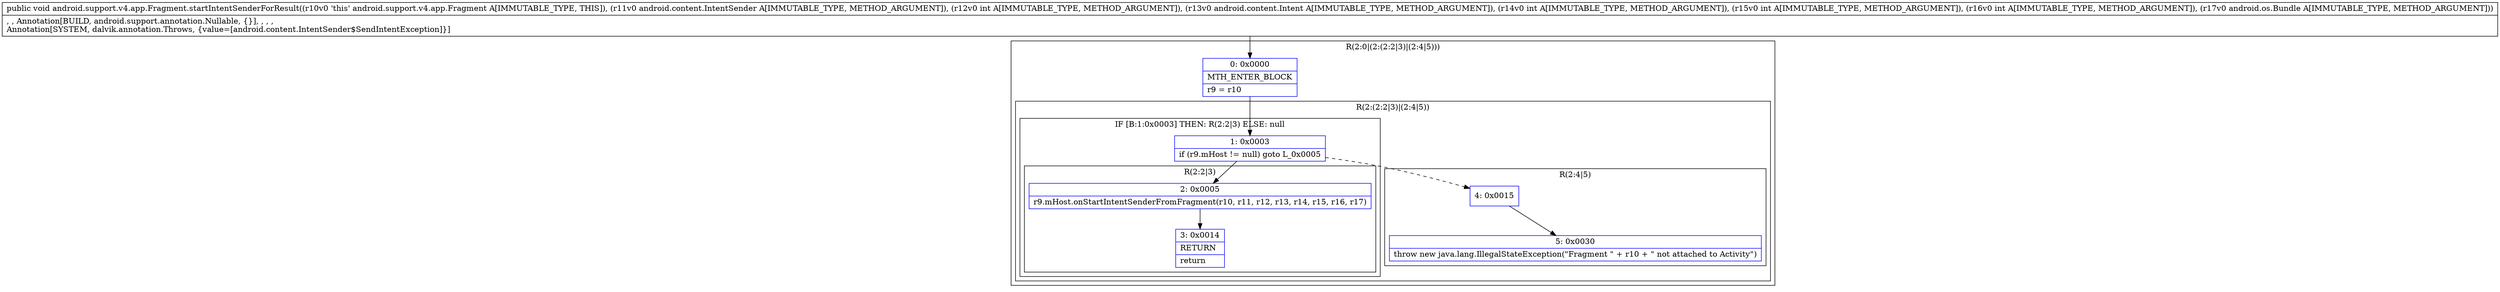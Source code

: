 digraph "CFG forandroid.support.v4.app.Fragment.startIntentSenderForResult(Landroid\/content\/IntentSender;ILandroid\/content\/Intent;IIILandroid\/os\/Bundle;)V" {
subgraph cluster_Region_682983511 {
label = "R(2:0|(2:(2:2|3)|(2:4|5)))";
node [shape=record,color=blue];
Node_0 [shape=record,label="{0\:\ 0x0000|MTH_ENTER_BLOCK\l|r9 = r10\l}"];
subgraph cluster_Region_136357926 {
label = "R(2:(2:2|3)|(2:4|5))";
node [shape=record,color=blue];
subgraph cluster_IfRegion_1404504206 {
label = "IF [B:1:0x0003] THEN: R(2:2|3) ELSE: null";
node [shape=record,color=blue];
Node_1 [shape=record,label="{1\:\ 0x0003|if (r9.mHost != null) goto L_0x0005\l}"];
subgraph cluster_Region_1235465404 {
label = "R(2:2|3)";
node [shape=record,color=blue];
Node_2 [shape=record,label="{2\:\ 0x0005|r9.mHost.onStartIntentSenderFromFragment(r10, r11, r12, r13, r14, r15, r16, r17)\l}"];
Node_3 [shape=record,label="{3\:\ 0x0014|RETURN\l|return\l}"];
}
}
subgraph cluster_Region_1301291751 {
label = "R(2:4|5)";
node [shape=record,color=blue];
Node_4 [shape=record,label="{4\:\ 0x0015}"];
Node_5 [shape=record,label="{5\:\ 0x0030|throw new java.lang.IllegalStateException(\"Fragment \" + r10 + \" not attached to Activity\")\l}"];
}
}
}
MethodNode[shape=record,label="{public void android.support.v4.app.Fragment.startIntentSenderForResult((r10v0 'this' android.support.v4.app.Fragment A[IMMUTABLE_TYPE, THIS]), (r11v0 android.content.IntentSender A[IMMUTABLE_TYPE, METHOD_ARGUMENT]), (r12v0 int A[IMMUTABLE_TYPE, METHOD_ARGUMENT]), (r13v0 android.content.Intent A[IMMUTABLE_TYPE, METHOD_ARGUMENT]), (r14v0 int A[IMMUTABLE_TYPE, METHOD_ARGUMENT]), (r15v0 int A[IMMUTABLE_TYPE, METHOD_ARGUMENT]), (r16v0 int A[IMMUTABLE_TYPE, METHOD_ARGUMENT]), (r17v0 android.os.Bundle A[IMMUTABLE_TYPE, METHOD_ARGUMENT]))  | , , Annotation[BUILD, android.support.annotation.Nullable, \{\}], , , , \lAnnotation[SYSTEM, dalvik.annotation.Throws, \{value=[android.content.IntentSender$SendIntentException]\}]\l}"];
MethodNode -> Node_0;
Node_0 -> Node_1;
Node_1 -> Node_2;
Node_1 -> Node_4[style=dashed];
Node_2 -> Node_3;
Node_4 -> Node_5;
}

